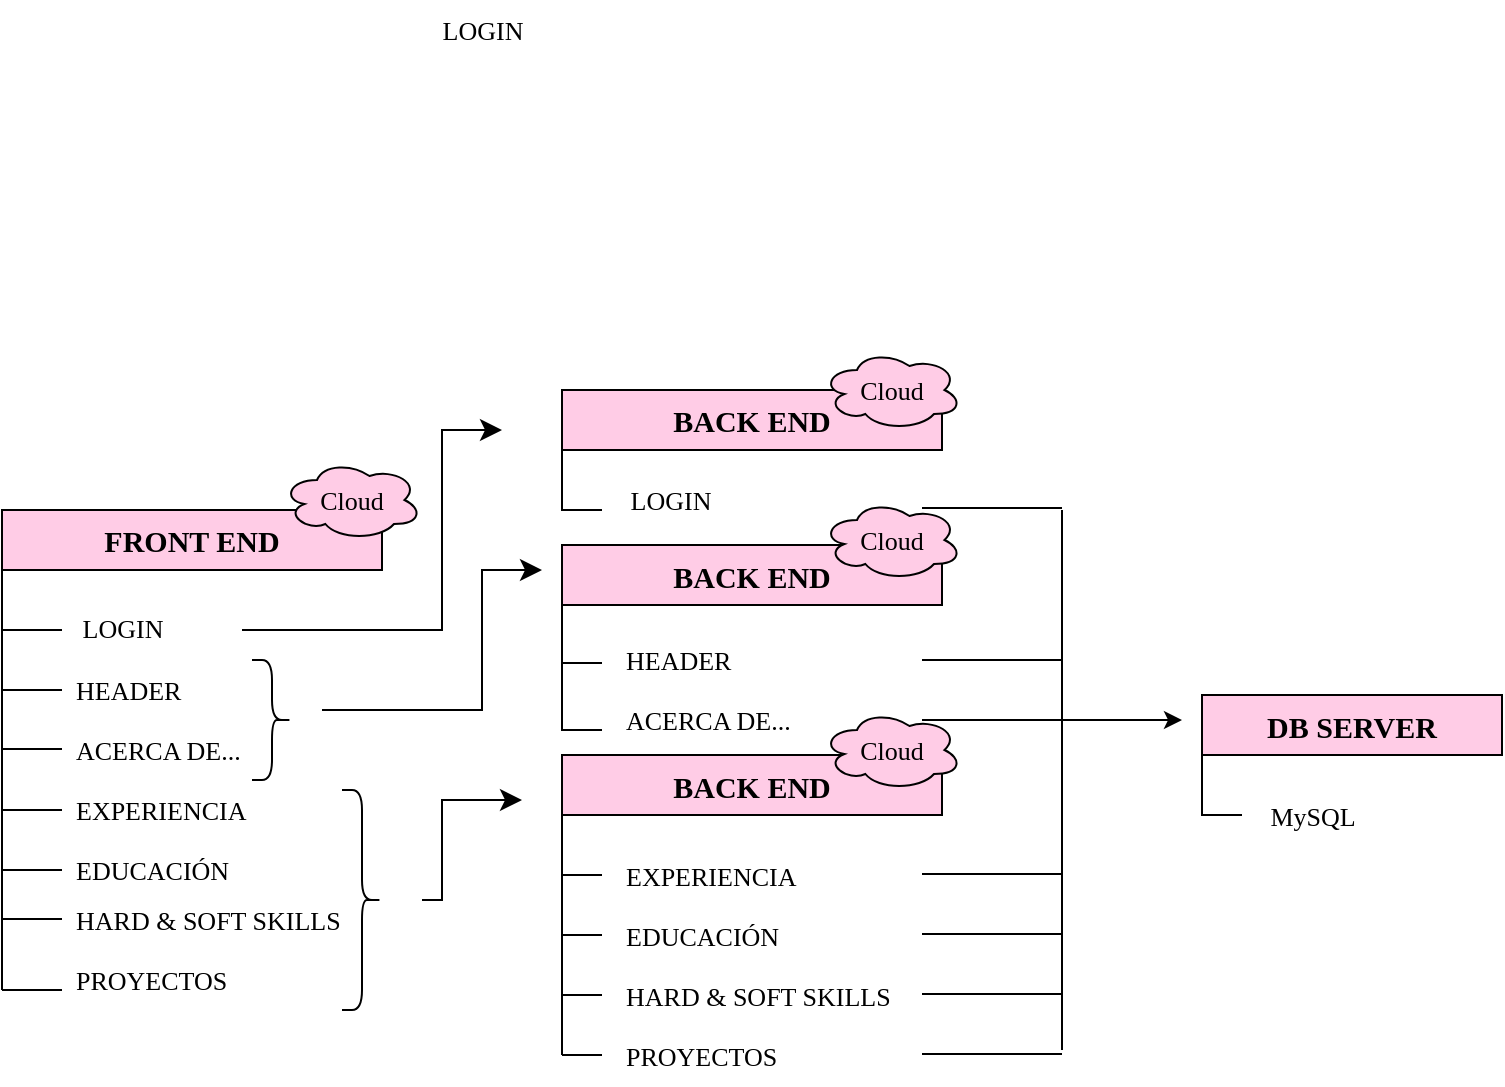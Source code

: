 <mxfile version="20.8.11" type="github">
  <diagram id="piDafpqhtRUU5qUU-vj8" name="Page-1">
    <mxGraphModel dx="1114" dy="1653" grid="1" gridSize="10" guides="1" tooltips="1" connect="1" arrows="1" fold="1" page="1" pageScale="1" pageWidth="827" pageHeight="1169" math="0" shadow="0">
      <root>
        <mxCell id="0" />
        <mxCell id="1" parent="0" />
        <mxCell id="EjGpoYKBLRo_IHoawIGJ-24" value="&lt;b&gt;FRONT END&lt;/b&gt;" style="rounded=0;whiteSpace=wrap;html=1;labelBackgroundColor=#FFCCE6;sketch=0;fontFamily=Times New Roman;fontSize=15;fillColor=#FFCCE6;gradientColor=none;" vertex="1" parent="1">
          <mxGeometry x="110" y="-400" width="190" height="30" as="geometry" />
        </mxCell>
        <mxCell id="EjGpoYKBLRo_IHoawIGJ-28" value="" style="endArrow=none;html=1;rounded=0;fontFamily=Times New Roman;fontSize=15;" edge="1" parent="1">
          <mxGeometry width="50" height="50" relative="1" as="geometry">
            <mxPoint x="110" y="-250" as="sourcePoint" />
            <mxPoint x="110" y="-370" as="targetPoint" />
          </mxGeometry>
        </mxCell>
        <mxCell id="EjGpoYKBLRo_IHoawIGJ-29" value="" style="endArrow=none;html=1;rounded=0;fontFamily=Times New Roman;fontSize=15;" edge="1" parent="1">
          <mxGeometry width="50" height="50" relative="1" as="geometry">
            <mxPoint x="110" y="-340" as="sourcePoint" />
            <mxPoint x="140" y="-340" as="targetPoint" />
          </mxGeometry>
        </mxCell>
        <mxCell id="EjGpoYKBLRo_IHoawIGJ-30" value="" style="endArrow=none;html=1;rounded=0;fontFamily=Times New Roman;fontSize=15;" edge="1" parent="1">
          <mxGeometry width="50" height="50" relative="1" as="geometry">
            <mxPoint x="110" y="-310" as="sourcePoint" />
            <mxPoint x="140" y="-310" as="targetPoint" />
          </mxGeometry>
        </mxCell>
        <mxCell id="EjGpoYKBLRo_IHoawIGJ-31" value="" style="endArrow=none;html=1;rounded=0;fontFamily=Times New Roman;fontSize=15;" edge="1" parent="1">
          <mxGeometry width="50" height="50" relative="1" as="geometry">
            <mxPoint x="110" y="-250" as="sourcePoint" />
            <mxPoint x="140" y="-250" as="targetPoint" />
          </mxGeometry>
        </mxCell>
        <mxCell id="EjGpoYKBLRo_IHoawIGJ-34" value="&lt;font style=&quot;font-size: 13px;&quot;&gt;LOGIN&lt;/font&gt;" style="text;html=1;align=center;verticalAlign=middle;resizable=0;points=[];autosize=1;strokeColor=none;fillColor=none;fontSize=14;fontFamily=Times New Roman;" vertex="1" parent="1">
          <mxGeometry x="140" y="-355" width="60" height="30" as="geometry" />
        </mxCell>
        <mxCell id="EjGpoYKBLRo_IHoawIGJ-35" value="&lt;font style=&quot;font-size: 13px;&quot;&gt;LOGIN&lt;/font&gt;" style="text;html=1;align=center;verticalAlign=middle;resizable=0;points=[];autosize=1;strokeColor=none;fillColor=none;fontSize=13;fontFamily=Times New Roman;" vertex="1" parent="1">
          <mxGeometry x="320" y="-655" width="60" height="30" as="geometry" />
        </mxCell>
        <mxCell id="EjGpoYKBLRo_IHoawIGJ-38" value="HEADER" style="text;html=1;align=left;verticalAlign=middle;resizable=0;points=[];autosize=1;strokeColor=none;fillColor=none;fontSize=13;fontFamily=Times New Roman;" vertex="1" parent="1">
          <mxGeometry x="145" y="-325" width="80" height="30" as="geometry" />
        </mxCell>
        <mxCell id="EjGpoYKBLRo_IHoawIGJ-39" value="ACERCA DE..." style="text;html=1;align=left;verticalAlign=middle;resizable=0;points=[];autosize=1;strokeColor=none;fillColor=none;fontSize=13;fontFamily=Times New Roman;" vertex="1" parent="1">
          <mxGeometry x="145" y="-295" width="110" height="30" as="geometry" />
        </mxCell>
        <mxCell id="EjGpoYKBLRo_IHoawIGJ-41" value="EXPERIENCIA" style="text;html=1;align=left;verticalAlign=middle;resizable=0;points=[];autosize=1;strokeColor=none;fillColor=none;fontSize=13;fontFamily=Times New Roman;" vertex="1" parent="1">
          <mxGeometry x="145" y="-265" width="110" height="30" as="geometry" />
        </mxCell>
        <mxCell id="EjGpoYKBLRo_IHoawIGJ-42" value="" style="endArrow=none;html=1;rounded=0;fontFamily=Times New Roman;fontSize=13;" edge="1" parent="1">
          <mxGeometry width="50" height="50" relative="1" as="geometry">
            <mxPoint x="110" y="-160" as="sourcePoint" />
            <mxPoint x="110" y="-250" as="targetPoint" />
          </mxGeometry>
        </mxCell>
        <mxCell id="EjGpoYKBLRo_IHoawIGJ-45" value="" style="endArrow=none;html=1;rounded=0;fontFamily=Times New Roman;fontSize=13;" edge="1" parent="1">
          <mxGeometry width="50" height="50" relative="1" as="geometry">
            <mxPoint x="140" y="-220" as="sourcePoint" />
            <mxPoint x="140" y="-220" as="targetPoint" />
            <Array as="points">
              <mxPoint x="110" y="-220" />
            </Array>
          </mxGeometry>
        </mxCell>
        <mxCell id="EjGpoYKBLRo_IHoawIGJ-47" value="" style="endArrow=none;html=1;rounded=0;fontFamily=Times New Roman;fontSize=13;" edge="1" parent="1">
          <mxGeometry width="50" height="50" relative="1" as="geometry">
            <mxPoint x="140" y="-160" as="sourcePoint" />
            <mxPoint x="140" y="-160" as="targetPoint" />
            <Array as="points">
              <mxPoint x="110" y="-160" />
            </Array>
          </mxGeometry>
        </mxCell>
        <mxCell id="EjGpoYKBLRo_IHoawIGJ-48" value="HARD &amp;amp; SOFT SKILLS" style="text;html=1;align=left;verticalAlign=middle;resizable=0;points=[];autosize=1;strokeColor=none;fillColor=none;fontSize=13;fontFamily=Times New Roman;" vertex="1" parent="1">
          <mxGeometry x="145" y="-210" width="160" height="30" as="geometry" />
        </mxCell>
        <mxCell id="EjGpoYKBLRo_IHoawIGJ-52" value="EDUCACIÓN" style="text;html=1;align=left;verticalAlign=middle;resizable=0;points=[];autosize=1;strokeColor=none;fillColor=none;fontSize=13;fontFamily=Times New Roman;" vertex="1" parent="1">
          <mxGeometry x="145" y="-235" width="100" height="30" as="geometry" />
        </mxCell>
        <mxCell id="EjGpoYKBLRo_IHoawIGJ-53" value="PROYECTOS" style="text;html=1;align=left;verticalAlign=middle;resizable=0;points=[];autosize=1;strokeColor=none;fillColor=none;fontSize=13;fontFamily=Times New Roman;" vertex="1" parent="1">
          <mxGeometry x="145" y="-180" width="100" height="30" as="geometry" />
        </mxCell>
        <mxCell id="EjGpoYKBLRo_IHoawIGJ-55" value="" style="endArrow=none;html=1;rounded=0;fontFamily=Times New Roman;fontSize=15;" edge="1" parent="1">
          <mxGeometry width="50" height="50" relative="1" as="geometry">
            <mxPoint x="110" y="-280.5" as="sourcePoint" />
            <mxPoint x="140" y="-280.5" as="targetPoint" />
          </mxGeometry>
        </mxCell>
        <mxCell id="EjGpoYKBLRo_IHoawIGJ-56" value="" style="endArrow=none;html=1;rounded=0;fontFamily=Times New Roman;fontSize=15;" edge="1" parent="1">
          <mxGeometry width="50" height="50" relative="1" as="geometry">
            <mxPoint x="110" y="-195.5" as="sourcePoint" />
            <mxPoint x="140" y="-195.5" as="targetPoint" />
          </mxGeometry>
        </mxCell>
        <mxCell id="EjGpoYKBLRo_IHoawIGJ-57" value="&lt;b&gt;BACK END&lt;/b&gt;" style="rounded=0;whiteSpace=wrap;html=1;labelBackgroundColor=#FFCCE6;sketch=0;fontFamily=Times New Roman;fontSize=15;fillColor=#FFCCE6;gradientColor=none;" vertex="1" parent="1">
          <mxGeometry x="390" y="-460" width="190" height="30" as="geometry" />
        </mxCell>
        <mxCell id="EjGpoYKBLRo_IHoawIGJ-58" value="&lt;b&gt;BACK END&lt;/b&gt;" style="rounded=0;whiteSpace=wrap;html=1;labelBackgroundColor=#FFCCE6;sketch=0;fontFamily=Times New Roman;fontSize=15;fillColor=#FFCCE6;gradientColor=none;" vertex="1" parent="1">
          <mxGeometry x="390" y="-277.5" width="190" height="30" as="geometry" />
        </mxCell>
        <mxCell id="EjGpoYKBLRo_IHoawIGJ-59" value="&lt;b&gt;BACK END&lt;/b&gt;" style="rounded=0;whiteSpace=wrap;html=1;labelBackgroundColor=#FFCCE6;sketch=0;fontFamily=Times New Roman;fontSize=15;fillColor=#FFCCE6;gradientColor=none;" vertex="1" parent="1">
          <mxGeometry x="390" y="-382.5" width="190" height="30" as="geometry" />
        </mxCell>
        <mxCell id="EjGpoYKBLRo_IHoawIGJ-60" value="" style="endArrow=none;html=1;rounded=0;fontFamily=Times New Roman;fontSize=13;entryX=0;entryY=1;entryDx=0;entryDy=0;" edge="1" parent="1" target="EjGpoYKBLRo_IHoawIGJ-57">
          <mxGeometry width="50" height="50" relative="1" as="geometry">
            <mxPoint x="410" y="-400" as="sourcePoint" />
            <mxPoint x="430" y="-415" as="targetPoint" />
            <Array as="points">
              <mxPoint x="390" y="-400" />
            </Array>
          </mxGeometry>
        </mxCell>
        <mxCell id="EjGpoYKBLRo_IHoawIGJ-61" value="LOGIN" style="text;html=1;align=center;verticalAlign=middle;resizable=0;points=[];autosize=1;strokeColor=none;fillColor=none;fontSize=13;fontFamily=Times New Roman;" vertex="1" parent="1">
          <mxGeometry x="414" y="-420" width="60" height="30" as="geometry" />
        </mxCell>
        <mxCell id="EjGpoYKBLRo_IHoawIGJ-62" value="" style="endArrow=none;html=1;rounded=0;fontFamily=Times New Roman;fontSize=13;" edge="1" parent="1">
          <mxGeometry width="50" height="50" relative="1" as="geometry">
            <mxPoint x="410" y="-290" as="sourcePoint" />
            <mxPoint x="390" y="-357.5" as="targetPoint" />
            <Array as="points">
              <mxPoint x="390" y="-290" />
            </Array>
          </mxGeometry>
        </mxCell>
        <mxCell id="EjGpoYKBLRo_IHoawIGJ-63" value="" style="endArrow=none;html=1;rounded=0;fontFamily=Times New Roman;fontSize=13;" edge="1" parent="1">
          <mxGeometry width="50" height="50" relative="1" as="geometry">
            <mxPoint x="390" y="-323.5" as="sourcePoint" />
            <mxPoint x="410" y="-323.5" as="targetPoint" />
          </mxGeometry>
        </mxCell>
        <mxCell id="EjGpoYKBLRo_IHoawIGJ-64" value="ACERCA DE..." style="text;html=1;align=left;verticalAlign=middle;resizable=0;points=[];autosize=1;strokeColor=none;fillColor=none;fontSize=13;fontFamily=Times New Roman;" vertex="1" parent="1">
          <mxGeometry x="420" y="-310" width="110" height="30" as="geometry" />
        </mxCell>
        <mxCell id="EjGpoYKBLRo_IHoawIGJ-65" value="HEADER" style="text;html=1;align=left;verticalAlign=middle;resizable=0;points=[];autosize=1;strokeColor=none;fillColor=none;fontSize=13;fontFamily=Times New Roman;" vertex="1" parent="1">
          <mxGeometry x="420" y="-340" width="80" height="30" as="geometry" />
        </mxCell>
        <mxCell id="EjGpoYKBLRo_IHoawIGJ-66" value="" style="endArrow=none;html=1;rounded=0;fontFamily=Times New Roman;fontSize=13;" edge="1" parent="1">
          <mxGeometry width="50" height="50" relative="1" as="geometry">
            <mxPoint x="390" y="-127.5" as="sourcePoint" />
            <mxPoint x="390" y="-247.5" as="targetPoint" />
          </mxGeometry>
        </mxCell>
        <mxCell id="EjGpoYKBLRo_IHoawIGJ-67" value="" style="endArrow=none;html=1;rounded=0;fontFamily=Times New Roman;fontSize=13;" edge="1" parent="1">
          <mxGeometry width="50" height="50" relative="1" as="geometry">
            <mxPoint x="390" y="-217.5" as="sourcePoint" />
            <mxPoint x="410" y="-217.5" as="targetPoint" />
          </mxGeometry>
        </mxCell>
        <mxCell id="EjGpoYKBLRo_IHoawIGJ-68" value="" style="endArrow=none;html=1;rounded=0;fontFamily=Times New Roman;fontSize=13;" edge="1" parent="1">
          <mxGeometry width="50" height="50" relative="1" as="geometry">
            <mxPoint x="390" y="-187.5" as="sourcePoint" />
            <mxPoint x="410" y="-187.5" as="targetPoint" />
          </mxGeometry>
        </mxCell>
        <mxCell id="EjGpoYKBLRo_IHoawIGJ-69" value="" style="endArrow=none;html=1;rounded=0;fontFamily=Times New Roman;fontSize=13;" edge="1" parent="1">
          <mxGeometry width="50" height="50" relative="1" as="geometry">
            <mxPoint x="390" y="-157.5" as="sourcePoint" />
            <mxPoint x="410" y="-157.5" as="targetPoint" />
          </mxGeometry>
        </mxCell>
        <mxCell id="EjGpoYKBLRo_IHoawIGJ-70" value="" style="endArrow=none;html=1;rounded=0;fontFamily=Times New Roman;fontSize=13;" edge="1" parent="1">
          <mxGeometry width="50" height="50" relative="1" as="geometry">
            <mxPoint x="390" y="-127.5" as="sourcePoint" />
            <mxPoint x="410" y="-127.5" as="targetPoint" />
          </mxGeometry>
        </mxCell>
        <mxCell id="EjGpoYKBLRo_IHoawIGJ-71" value="EXPERIENCIA" style="text;html=1;align=left;verticalAlign=middle;resizable=0;points=[];autosize=1;strokeColor=none;fillColor=none;fontSize=13;fontFamily=Times New Roman;" vertex="1" parent="1">
          <mxGeometry x="420" y="-232.5" width="110" height="30" as="geometry" />
        </mxCell>
        <mxCell id="EjGpoYKBLRo_IHoawIGJ-72" value="EDUCACIÓN" style="text;html=1;align=left;verticalAlign=middle;resizable=0;points=[];autosize=1;strokeColor=none;fillColor=none;fontSize=13;fontFamily=Times New Roman;" vertex="1" parent="1">
          <mxGeometry x="420" y="-202.5" width="100" height="30" as="geometry" />
        </mxCell>
        <mxCell id="EjGpoYKBLRo_IHoawIGJ-73" value="HARD &amp;amp; SOFT SKILLS" style="text;html=1;align=left;verticalAlign=middle;resizable=0;points=[];autosize=1;strokeColor=none;fillColor=none;fontSize=13;fontFamily=Times New Roman;" vertex="1" parent="1">
          <mxGeometry x="420" y="-172.5" width="160" height="30" as="geometry" />
        </mxCell>
        <mxCell id="EjGpoYKBLRo_IHoawIGJ-74" value="PROYECTOS" style="text;html=1;align=left;verticalAlign=middle;resizable=0;points=[];autosize=1;strokeColor=none;fillColor=none;fontSize=13;fontFamily=Times New Roman;" vertex="1" parent="1">
          <mxGeometry x="420" y="-142.5" width="100" height="30" as="geometry" />
        </mxCell>
        <mxCell id="EjGpoYKBLRo_IHoawIGJ-75" value="&lt;b&gt;DB SERVER&lt;/b&gt;" style="rounded=0;whiteSpace=wrap;html=1;labelBackgroundColor=#FFCCE6;sketch=0;fontFamily=Times New Roman;fontSize=15;fillColor=#FFCCE6;gradientColor=none;" vertex="1" parent="1">
          <mxGeometry x="710" y="-307.5" width="150" height="30" as="geometry" />
        </mxCell>
        <mxCell id="EjGpoYKBLRo_IHoawIGJ-76" value="" style="endArrow=none;html=1;rounded=0;fontFamily=Times New Roman;fontSize=13;" edge="1" parent="1">
          <mxGeometry width="50" height="50" relative="1" as="geometry">
            <mxPoint x="730" y="-247.5" as="sourcePoint" />
            <mxPoint x="710" y="-277.5" as="targetPoint" />
            <Array as="points">
              <mxPoint x="710" y="-247.5" />
            </Array>
          </mxGeometry>
        </mxCell>
        <mxCell id="EjGpoYKBLRo_IHoawIGJ-77" value="MySQL" style="text;html=1;align=center;verticalAlign=middle;resizable=0;points=[];autosize=1;strokeColor=none;fillColor=none;fontSize=13;fontFamily=Times New Roman;" vertex="1" parent="1">
          <mxGeometry x="730" y="-262.5" width="70" height="30" as="geometry" />
        </mxCell>
        <mxCell id="EjGpoYKBLRo_IHoawIGJ-80" value="" style="edgeStyle=elbowEdgeStyle;elbow=horizontal;endArrow=classic;html=1;curved=0;rounded=0;endSize=8;startSize=8;fontFamily=Times New Roman;fontSize=13;" edge="1" parent="1">
          <mxGeometry width="50" height="50" relative="1" as="geometry">
            <mxPoint x="230" y="-340" as="sourcePoint" />
            <mxPoint x="360" y="-440" as="targetPoint" />
            <Array as="points">
              <mxPoint x="330" y="-380" />
            </Array>
          </mxGeometry>
        </mxCell>
        <mxCell id="EjGpoYKBLRo_IHoawIGJ-81" value="" style="shape=curlyBracket;whiteSpace=wrap;html=1;rounded=1;flipH=1;labelPosition=right;verticalLabelPosition=middle;align=left;verticalAlign=middle;labelBackgroundColor=#FFCCE6;sketch=0;fontFamily=Times New Roman;fontSize=13;fillColor=#FFCCE6;gradientColor=none;" vertex="1" parent="1">
          <mxGeometry x="235" y="-325" width="20" height="60" as="geometry" />
        </mxCell>
        <mxCell id="EjGpoYKBLRo_IHoawIGJ-82" value="" style="edgeStyle=elbowEdgeStyle;elbow=horizontal;endArrow=classic;html=1;curved=0;rounded=0;endSize=8;startSize=8;fontFamily=Times New Roman;fontSize=13;" edge="1" parent="1">
          <mxGeometry width="50" height="50" relative="1" as="geometry">
            <mxPoint x="270" y="-300" as="sourcePoint" />
            <mxPoint x="380" y="-370" as="targetPoint" />
            <Array as="points">
              <mxPoint x="350" y="-320" />
            </Array>
          </mxGeometry>
        </mxCell>
        <mxCell id="EjGpoYKBLRo_IHoawIGJ-83" value="" style="shape=curlyBracket;whiteSpace=wrap;html=1;rounded=1;flipH=1;labelPosition=right;verticalLabelPosition=middle;align=left;verticalAlign=middle;labelBackgroundColor=#FFCCE6;sketch=0;fontFamily=Times New Roman;fontSize=13;fillColor=#FFCCE6;gradientColor=none;" vertex="1" parent="1">
          <mxGeometry x="280" y="-260" width="20" height="110" as="geometry" />
        </mxCell>
        <mxCell id="EjGpoYKBLRo_IHoawIGJ-84" value="" style="edgeStyle=segmentEdgeStyle;endArrow=classic;html=1;curved=0;rounded=0;endSize=8;startSize=8;fontFamily=Times New Roman;fontSize=13;" edge="1" parent="1">
          <mxGeometry width="50" height="50" relative="1" as="geometry">
            <mxPoint x="320" y="-205" as="sourcePoint" />
            <mxPoint x="370" y="-255" as="targetPoint" />
            <Array as="points">
              <mxPoint x="330" y="-205" />
              <mxPoint x="330" y="-255" />
            </Array>
          </mxGeometry>
        </mxCell>
        <mxCell id="EjGpoYKBLRo_IHoawIGJ-86" value="" style="endArrow=none;html=1;rounded=0;fontFamily=Times New Roman;fontSize=13;" edge="1" parent="1">
          <mxGeometry width="50" height="50" relative="1" as="geometry">
            <mxPoint x="570" y="-401" as="sourcePoint" />
            <mxPoint x="640" y="-401" as="targetPoint" />
          </mxGeometry>
        </mxCell>
        <mxCell id="EjGpoYKBLRo_IHoawIGJ-87" value="" style="endArrow=none;html=1;rounded=0;fontFamily=Times New Roman;fontSize=13;" edge="1" parent="1">
          <mxGeometry width="50" height="50" relative="1" as="geometry">
            <mxPoint x="640" y="-130" as="sourcePoint" />
            <mxPoint x="640" y="-400" as="targetPoint" />
          </mxGeometry>
        </mxCell>
        <mxCell id="EjGpoYKBLRo_IHoawIGJ-88" value="" style="endArrow=none;html=1;rounded=0;fontFamily=Times New Roman;fontSize=13;" edge="1" parent="1">
          <mxGeometry width="50" height="50" relative="1" as="geometry">
            <mxPoint x="570" y="-325" as="sourcePoint" />
            <mxPoint x="640" y="-325" as="targetPoint" />
          </mxGeometry>
        </mxCell>
        <mxCell id="EjGpoYKBLRo_IHoawIGJ-89" value="" style="endArrow=none;html=1;rounded=0;fontFamily=Times New Roman;fontSize=13;" edge="1" parent="1">
          <mxGeometry width="50" height="50" relative="1" as="geometry">
            <mxPoint x="570" y="-295" as="sourcePoint" />
            <mxPoint x="640" y="-295" as="targetPoint" />
          </mxGeometry>
        </mxCell>
        <mxCell id="EjGpoYKBLRo_IHoawIGJ-90" value="" style="endArrow=none;html=1;rounded=0;fontFamily=Times New Roman;fontSize=13;" edge="1" parent="1">
          <mxGeometry width="50" height="50" relative="1" as="geometry">
            <mxPoint x="570" y="-188" as="sourcePoint" />
            <mxPoint x="640" y="-188" as="targetPoint" />
          </mxGeometry>
        </mxCell>
        <mxCell id="EjGpoYKBLRo_IHoawIGJ-91" value="" style="endArrow=none;html=1;rounded=0;fontFamily=Times New Roman;fontSize=13;" edge="1" parent="1">
          <mxGeometry width="50" height="50" relative="1" as="geometry">
            <mxPoint x="570" y="-218" as="sourcePoint" />
            <mxPoint x="640" y="-218" as="targetPoint" />
          </mxGeometry>
        </mxCell>
        <mxCell id="EjGpoYKBLRo_IHoawIGJ-92" value="" style="endArrow=none;html=1;rounded=0;fontFamily=Times New Roman;fontSize=13;" edge="1" parent="1">
          <mxGeometry width="50" height="50" relative="1" as="geometry">
            <mxPoint x="570" y="-158" as="sourcePoint" />
            <mxPoint x="640" y="-158" as="targetPoint" />
          </mxGeometry>
        </mxCell>
        <mxCell id="EjGpoYKBLRo_IHoawIGJ-93" value="" style="endArrow=none;html=1;rounded=0;fontFamily=Times New Roman;fontSize=13;" edge="1" parent="1">
          <mxGeometry width="50" height="50" relative="1" as="geometry">
            <mxPoint x="570" y="-128" as="sourcePoint" />
            <mxPoint x="640" y="-128" as="targetPoint" />
          </mxGeometry>
        </mxCell>
        <mxCell id="EjGpoYKBLRo_IHoawIGJ-94" value="" style="endArrow=classic;html=1;rounded=0;fontFamily=Times New Roman;fontSize=13;" edge="1" parent="1">
          <mxGeometry width="50" height="50" relative="1" as="geometry">
            <mxPoint x="640" y="-295" as="sourcePoint" />
            <mxPoint x="700" y="-295" as="targetPoint" />
          </mxGeometry>
        </mxCell>
        <mxCell id="EjGpoYKBLRo_IHoawIGJ-95" value="Cloud" style="ellipse;shape=cloud;whiteSpace=wrap;html=1;align=center;rounded=0;labelBackgroundColor=#FFCCE6;sketch=0;fontFamily=Times New Roman;fontSize=13;fillColor=#FFCCE6;gradientColor=none;" vertex="1" parent="1">
          <mxGeometry x="250" y="-425" width="70" height="40" as="geometry" />
        </mxCell>
        <mxCell id="EjGpoYKBLRo_IHoawIGJ-96" value="Cloud" style="ellipse;shape=cloud;whiteSpace=wrap;html=1;align=center;rounded=0;labelBackgroundColor=#FFCCE6;sketch=0;fontFamily=Times New Roman;fontSize=13;fillColor=#FFCCE6;gradientColor=none;" vertex="1" parent="1">
          <mxGeometry x="520" y="-480" width="70" height="40" as="geometry" />
        </mxCell>
        <mxCell id="EjGpoYKBLRo_IHoawIGJ-97" value="Cloud" style="ellipse;shape=cloud;whiteSpace=wrap;html=1;align=center;rounded=0;labelBackgroundColor=#FFCCE6;sketch=0;fontFamily=Times New Roman;fontSize=13;fillColor=#FFCCE6;gradientColor=none;" vertex="1" parent="1">
          <mxGeometry x="520" y="-405" width="70" height="40" as="geometry" />
        </mxCell>
        <mxCell id="EjGpoYKBLRo_IHoawIGJ-98" value="Cloud" style="ellipse;shape=cloud;whiteSpace=wrap;html=1;align=center;rounded=0;labelBackgroundColor=#FFCCE6;sketch=0;fontFamily=Times New Roman;fontSize=13;fillColor=#FFCCE6;gradientColor=none;" vertex="1" parent="1">
          <mxGeometry x="520" y="-300" width="70" height="40" as="geometry" />
        </mxCell>
      </root>
    </mxGraphModel>
  </diagram>
</mxfile>
